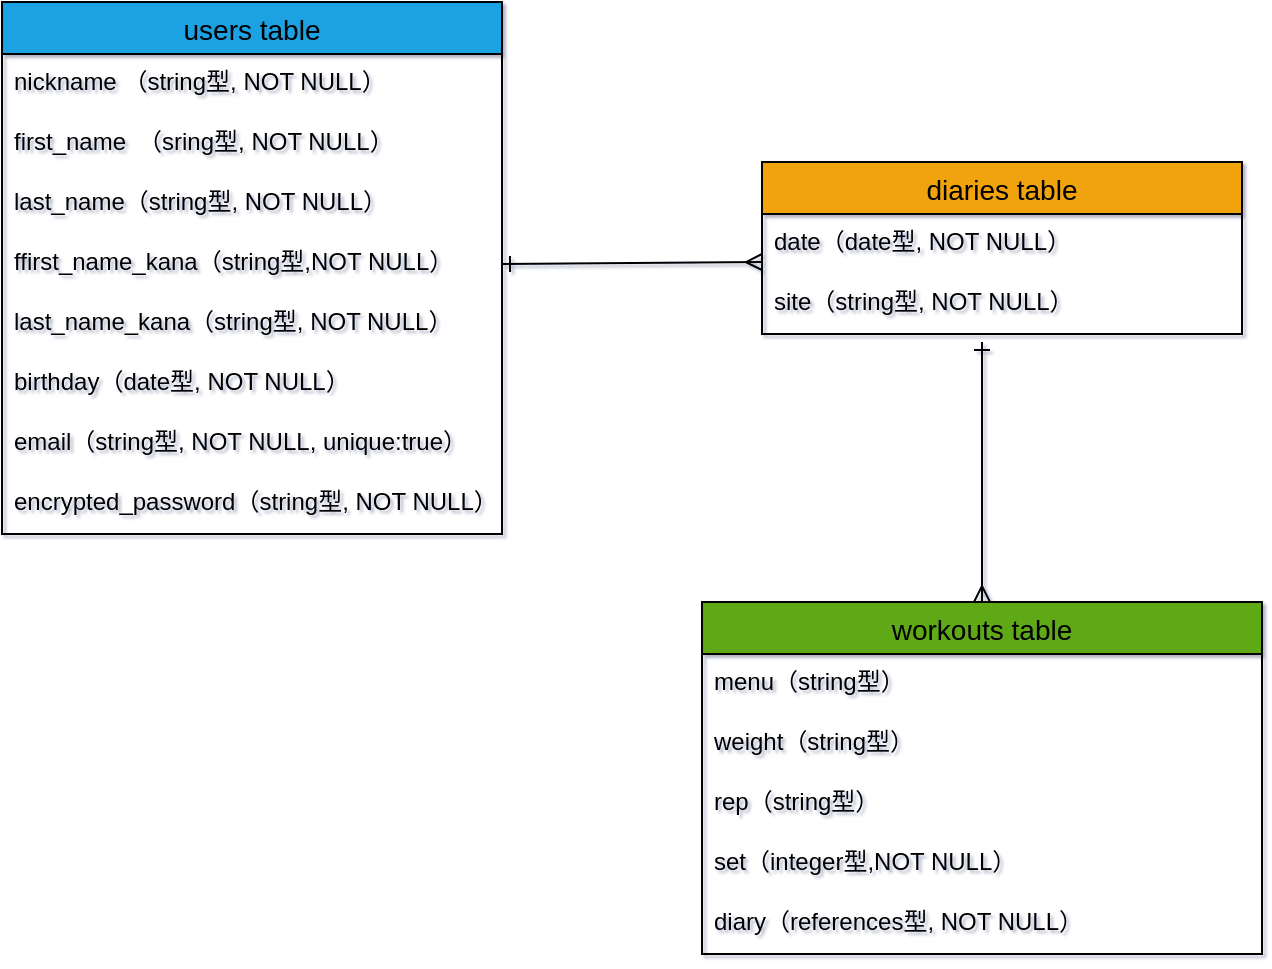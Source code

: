 <mxfile>
    <diagram id="2YUWfIbsKZv0Ibo-jWkD" name="ページ1">
        <mxGraphModel dx="159" dy="334" grid="1" gridSize="10" guides="0" tooltips="1" connect="0" arrows="1" fold="1" page="1" pageScale="1" pageWidth="827" pageHeight="1169" math="0" shadow="1">
            <root>
                <mxCell id="0"/>
                <mxCell id="1" parent="0"/>
                <mxCell id="2" value="users table" style="swimlane;fontStyle=0;childLayout=stackLayout;horizontal=1;startSize=26;horizontalStack=0;resizeParent=1;resizeParentMax=0;resizeLast=0;collapsible=1;marginBottom=0;align=center;fontSize=14;strokeColor=#000000;fillColor=#1ba1e2;fontColor=#000000;rounded=0;" parent="1" vertex="1">
                    <mxGeometry x="20" y="80" width="250" height="266" as="geometry"/>
                </mxCell>
                <mxCell id="3" value="nickname （string型, NOT NULL）" style="text;strokeColor=none;fillColor=none;spacingLeft=4;spacingRight=4;overflow=hidden;rotatable=0;points=[[0,0.5],[1,0.5]];portConstraint=eastwest;fontSize=12;" parent="2" vertex="1">
                    <mxGeometry y="26" width="250" height="30" as="geometry"/>
                </mxCell>
                <mxCell id="4" value="first_name　（sring型, NOT NULL）" style="text;strokeColor=none;fillColor=none;spacingLeft=4;spacingRight=4;overflow=hidden;rotatable=0;points=[[0,0.5],[1,0.5]];portConstraint=eastwest;fontSize=12;" parent="2" vertex="1">
                    <mxGeometry y="56" width="250" height="30" as="geometry"/>
                </mxCell>
                <mxCell id="5" value="last_name（string型, NOT NULL）" style="text;strokeColor=none;fillColor=none;spacingLeft=4;spacingRight=4;overflow=hidden;rotatable=0;points=[[0,0.5],[1,0.5]];portConstraint=eastwest;fontSize=12;" parent="2" vertex="1">
                    <mxGeometry y="86" width="250" height="30" as="geometry"/>
                </mxCell>
                <mxCell id="6" value="ffirst_name_kana（string型,NOT NULL）" style="text;strokeColor=none;fillColor=none;spacingLeft=4;spacingRight=4;overflow=hidden;rotatable=0;points=[[0,0.5],[1,0.5]];portConstraint=eastwest;fontSize=12;" parent="2" vertex="1">
                    <mxGeometry y="116" width="250" height="30" as="geometry"/>
                </mxCell>
                <mxCell id="7" value="last_name_kana（string型, NOT NULL）" style="text;strokeColor=none;fillColor=none;spacingLeft=4;spacingRight=4;overflow=hidden;rotatable=0;points=[[0,0.5],[1,0.5]];portConstraint=eastwest;fontSize=12;" parent="2" vertex="1">
                    <mxGeometry y="146" width="250" height="30" as="geometry"/>
                </mxCell>
                <mxCell id="8" value="birthday（date型, NOT NULL）" style="text;strokeColor=none;fillColor=none;spacingLeft=4;spacingRight=4;overflow=hidden;rotatable=0;points=[[0,0.5],[1,0.5]];portConstraint=eastwest;fontSize=12;" parent="2" vertex="1">
                    <mxGeometry y="176" width="250" height="30" as="geometry"/>
                </mxCell>
                <mxCell id="9" value="email（string型, NOT NULL, unique:true）" style="text;strokeColor=none;fillColor=none;spacingLeft=4;spacingRight=4;overflow=hidden;rotatable=0;points=[[0,0.5],[1,0.5]];portConstraint=eastwest;fontSize=12;" parent="2" vertex="1">
                    <mxGeometry y="206" width="250" height="30" as="geometry"/>
                </mxCell>
                <mxCell id="10" value="encrypted_password（string型, NOT NULL）" style="text;strokeColor=none;fillColor=none;spacingLeft=4;spacingRight=4;overflow=hidden;rotatable=0;points=[[0,0.5],[1,0.5]];portConstraint=eastwest;fontSize=12;" parent="2" vertex="1">
                    <mxGeometry y="236" width="250" height="30" as="geometry"/>
                </mxCell>
                <mxCell id="13" value="diaries table" style="swimlane;fontStyle=0;childLayout=stackLayout;horizontal=1;startSize=26;horizontalStack=0;resizeParent=1;resizeParentMax=0;resizeLast=0;collapsible=1;marginBottom=0;align=center;fontSize=14;fillColor=#f0a30a;fontColor=#000000;strokeColor=#000000;" parent="1" vertex="1">
                    <mxGeometry x="400" y="160" width="240" height="86" as="geometry"/>
                </mxCell>
                <mxCell id="14" value="date（date型, NOT NULL）" style="text;strokeColor=none;fillColor=none;spacingLeft=4;spacingRight=4;overflow=hidden;rotatable=0;points=[[0,0.5],[1,0.5]];portConstraint=eastwest;fontSize=12;" parent="13" vertex="1">
                    <mxGeometry y="26" width="240" height="30" as="geometry"/>
                </mxCell>
                <mxCell id="15" value="site（string型, NOT NULL）" style="text;strokeColor=none;fillColor=none;spacingLeft=4;spacingRight=4;overflow=hidden;rotatable=0;points=[[0,0.5],[1,0.5]];portConstraint=eastwest;fontSize=12;" parent="13" vertex="1">
                    <mxGeometry y="56" width="240" height="30" as="geometry"/>
                </mxCell>
                <mxCell id="25" style="edgeStyle=none;html=1;exitX=0.5;exitY=0;exitDx=0;exitDy=0;startArrow=ERmany;startFill=0;endArrow=ERone;endFill=0;" parent="1" source="17" edge="1">
                    <mxGeometry relative="1" as="geometry">
                        <mxPoint x="510" y="250" as="targetPoint"/>
                    </mxGeometry>
                </mxCell>
                <mxCell id="17" value="workouts table" style="swimlane;fontStyle=0;childLayout=stackLayout;horizontal=1;startSize=26;horizontalStack=0;resizeParent=1;resizeParentMax=0;resizeLast=0;collapsible=1;marginBottom=0;align=center;fontSize=14;swimlaneFillColor=none;strokeColor=#000000;fillColor=#60a917;fontColor=#000000;labelBackgroundColor=none;" parent="1" vertex="1">
                    <mxGeometry x="370" y="380" width="280" height="176" as="geometry"/>
                </mxCell>
                <mxCell id="18" value="menu（string型）" style="text;spacingLeft=4;spacingRight=4;overflow=hidden;rotatable=0;points=[[0,0.5],[1,0.5]];portConstraint=eastwest;fontSize=12;" parent="17" vertex="1">
                    <mxGeometry y="26" width="280" height="30" as="geometry"/>
                </mxCell>
                <mxCell id="19" value="weight（string型）" style="text;strokeColor=none;fillColor=none;spacingLeft=4;spacingRight=4;overflow=hidden;rotatable=0;points=[[0,0.5],[1,0.5]];portConstraint=eastwest;fontSize=12;" parent="17" vertex="1">
                    <mxGeometry y="56" width="280" height="30" as="geometry"/>
                </mxCell>
                <mxCell id="21" value="rep（string型）" style="text;strokeColor=none;fillColor=none;spacingLeft=4;spacingRight=4;overflow=hidden;rotatable=0;points=[[0,0.5],[1,0.5]];portConstraint=eastwest;fontSize=12;" parent="17" vertex="1">
                    <mxGeometry y="86" width="280" height="30" as="geometry"/>
                </mxCell>
                <mxCell id="22" value="set（integer型,NOT NULL）" style="text;strokeColor=none;fillColor=none;spacingLeft=4;spacingRight=4;overflow=hidden;rotatable=0;points=[[0,0.5],[1,0.5]];portConstraint=eastwest;fontSize=12;" parent="17" vertex="1">
                    <mxGeometry y="116" width="280" height="30" as="geometry"/>
                </mxCell>
                <mxCell id="23" value="diary（references型, NOT NULL）" style="text;strokeColor=none;fillColor=none;spacingLeft=4;spacingRight=4;overflow=hidden;rotatable=0;points=[[0,0.5],[1,0.5]];portConstraint=eastwest;fontSize=12;" parent="17" vertex="1">
                    <mxGeometry y="146" width="280" height="30" as="geometry"/>
                </mxCell>
                <mxCell id="24" style="edgeStyle=none;html=1;exitX=1;exitY=0.5;exitDx=0;exitDy=0;startArrow=ERone;startFill=0;endArrow=ERmany;endFill=0;" parent="1" source="6" edge="1">
                    <mxGeometry relative="1" as="geometry">
                        <mxPoint x="400" y="210" as="targetPoint"/>
                    </mxGeometry>
                </mxCell>
            </root>
        </mxGraphModel>
    </diagram>
</mxfile>